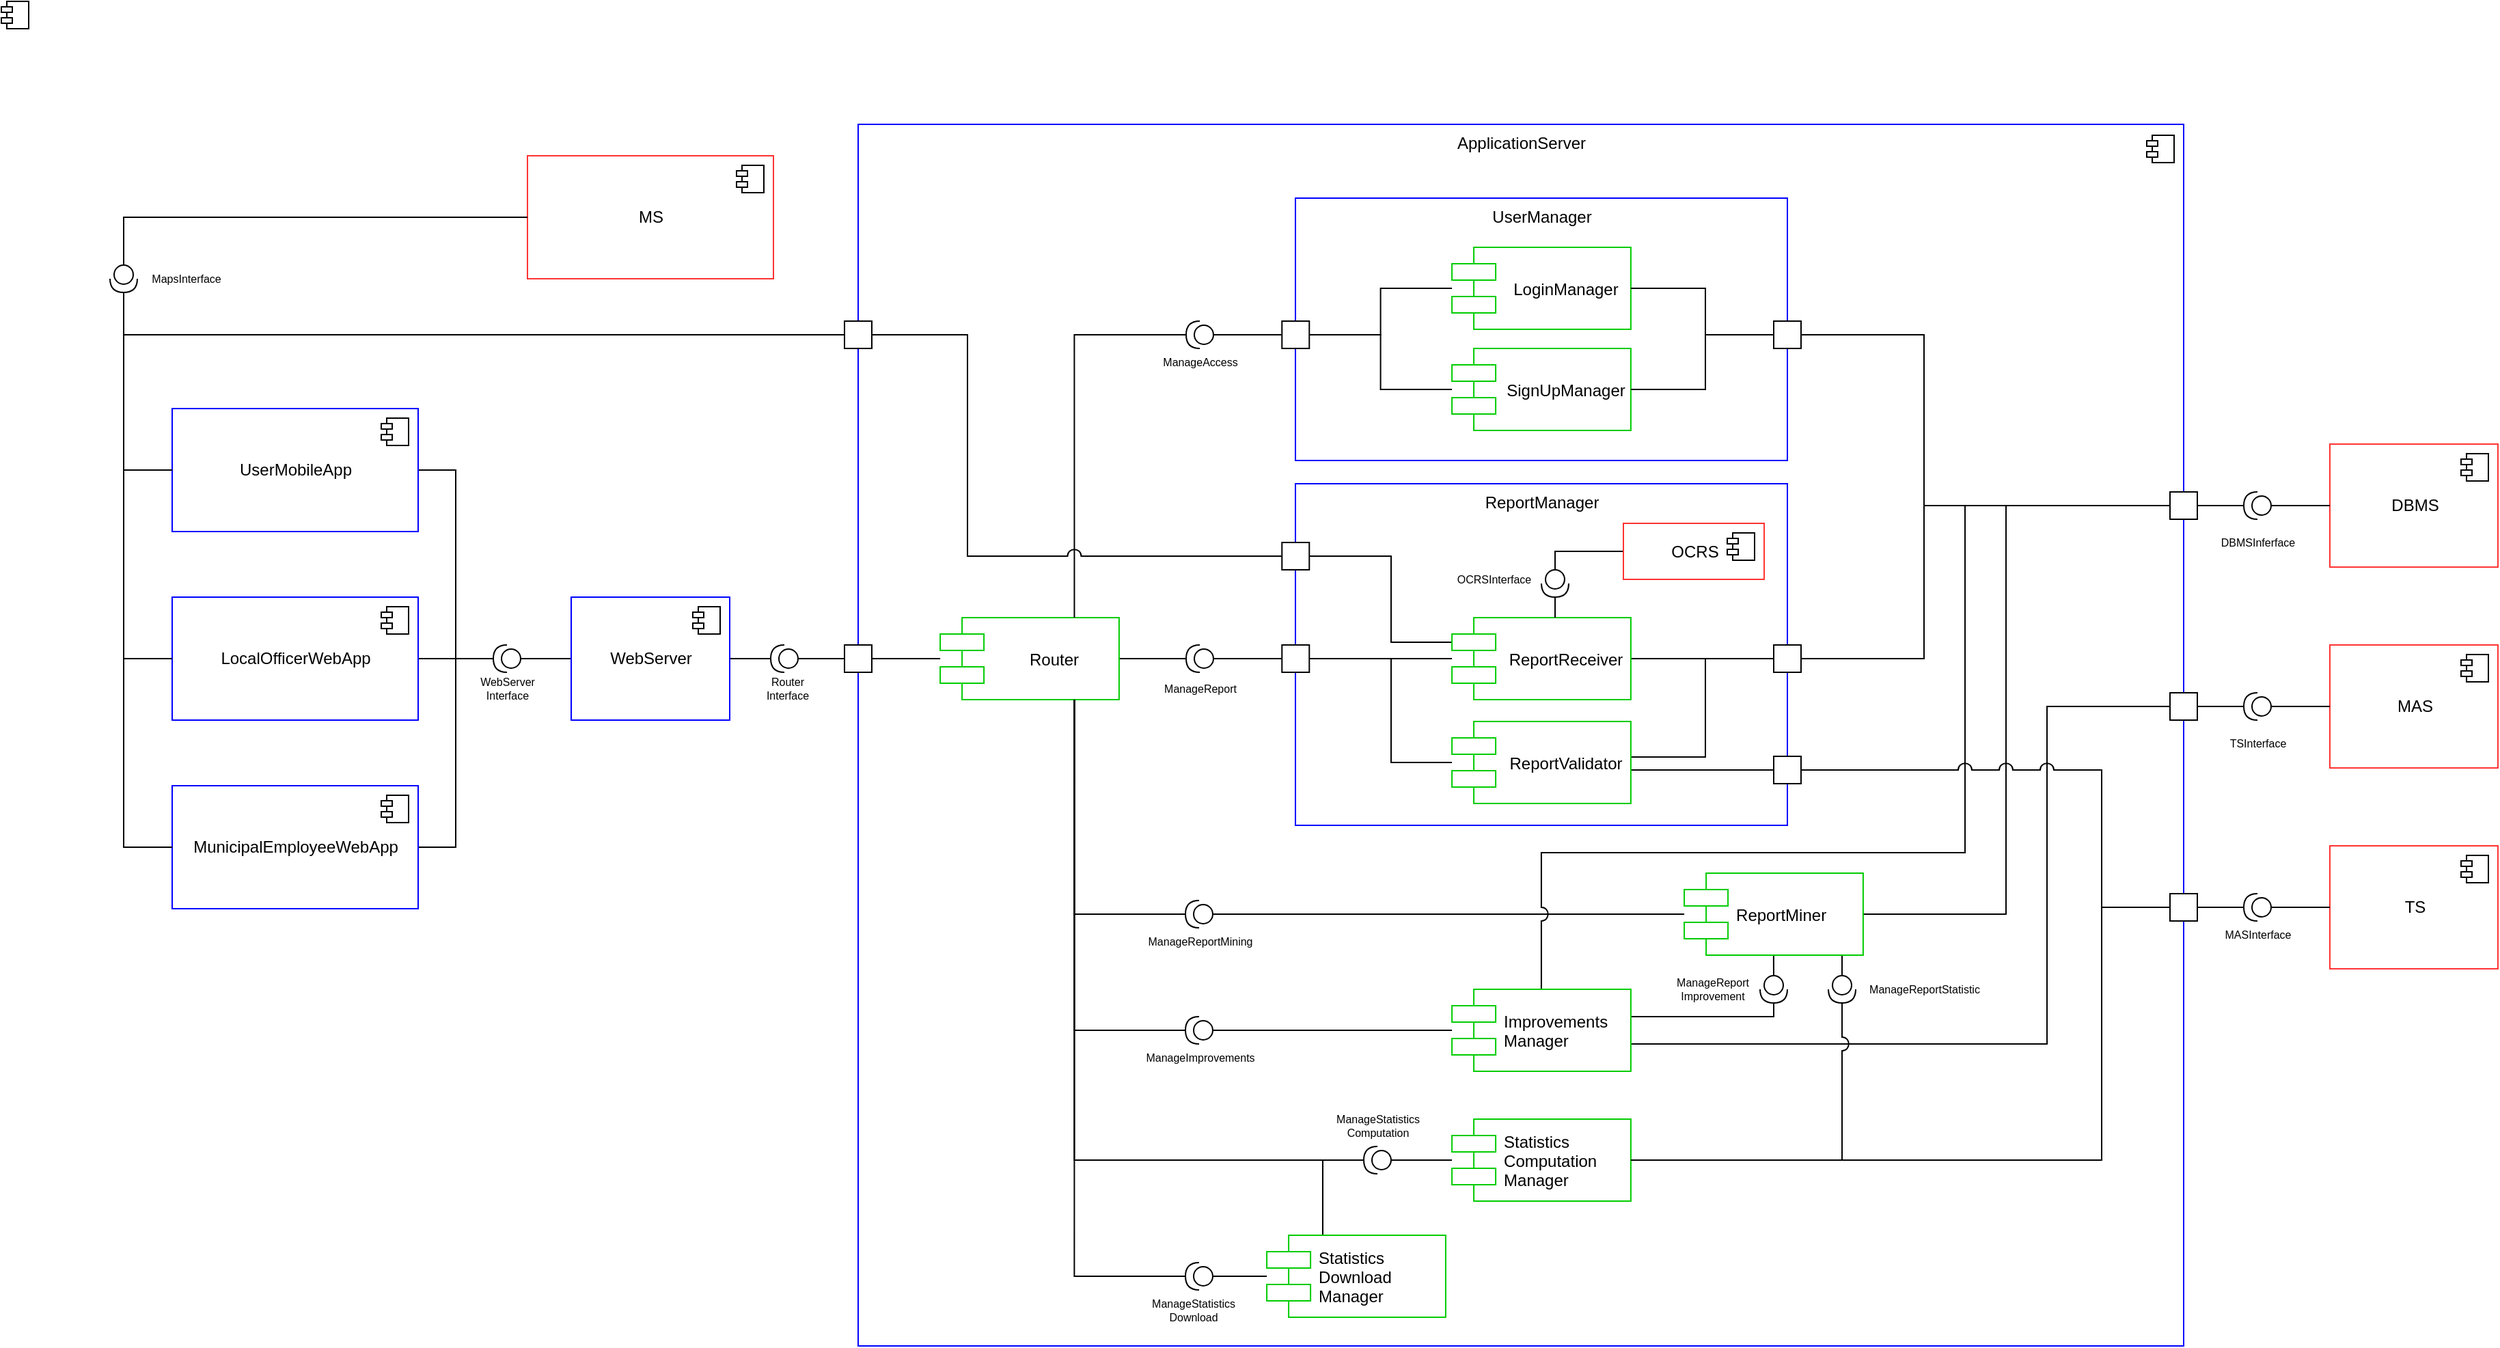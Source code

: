 <mxfile version="12.3.6" type="github" pages="1">
  <diagram id="ICdfpJFsuThwmuI50rdp" name="Page-1">
    <mxGraphModel dx="4987" dy="1877" grid="1" gridSize="10" guides="1" tooltips="1" connect="1" arrows="1" fold="1" page="1" pageScale="1" pageWidth="850" pageHeight="1100" math="0" shadow="0">
      <root>
        <mxCell id="0"/>
        <mxCell id="1" parent="0"/>
        <mxCell id="f9F8cFvLClXmry9gnk70-8" value="ApplicationServer" style="html=1;verticalAlign=top;strokeColor=#0000FF;" parent="1" vertex="1">
          <mxGeometry x="600" y="97" width="970" height="894" as="geometry"/>
        </mxCell>
        <mxCell id="bCqW9GsPhboXD0qG2JR0-5" style="edgeStyle=orthogonalEdgeStyle;rounded=0;orthogonalLoop=1;jettySize=auto;html=1;endArrow=none;endFill=0;" parent="1" source="t4dxVVUfDJno4B-P36dR-24" target="bCqW9GsPhboXD0qG2JR0-4" edge="1">
          <mxGeometry relative="1" as="geometry"/>
        </mxCell>
        <mxCell id="t4dxVVUfDJno4B-P36dR-24" value="" style="whiteSpace=wrap;html=1;aspect=fixed;" parent="1" vertex="1">
          <mxGeometry x="590" y="478" width="20" height="20" as="geometry"/>
        </mxCell>
        <mxCell id="t4dxVVUfDJno4B-P36dR-27" value="" style="shape=component;jettyWidth=8;jettyHeight=4;" parent="1" vertex="1">
          <mxGeometry x="1543" y="105" width="20" height="20" as="geometry">
            <mxPoint x="-27" y="7" as="offset"/>
          </mxGeometry>
        </mxCell>
        <mxCell id="t4dxVVUfDJno4B-P36dR-100" style="edgeStyle=orthogonalEdgeStyle;rounded=0;jumpStyle=none;orthogonalLoop=1;jettySize=auto;html=1;entryX=0;entryY=0.5;entryDx=0;entryDy=0;endArrow=none;endFill=0;" parent="1" source="t4dxVVUfDJno4B-P36dR-20" target="t4dxVVUfDJno4B-P36dR-28" edge="1">
          <mxGeometry relative="1" as="geometry">
            <Array as="points">
              <mxPoint x="1380" y="251"/>
              <mxPoint x="1380" y="376"/>
            </Array>
          </mxGeometry>
        </mxCell>
        <mxCell id="t4dxVVUfDJno4B-P36dR-93" style="edgeStyle=orthogonalEdgeStyle;rounded=0;orthogonalLoop=1;jettySize=auto;html=1;entryX=0;entryY=0.5;entryDx=0;entryDy=0;endArrow=none;endFill=0;" parent="1" source="t4dxVVUfDJno4B-P36dR-88" target="t4dxVVUfDJno4B-P36dR-92" edge="1">
          <mxGeometry relative="1" as="geometry"/>
        </mxCell>
        <mxCell id="t4dxVVUfDJno4B-P36dR-94" style="edgeStyle=orthogonalEdgeStyle;rounded=0;orthogonalLoop=1;jettySize=auto;html=1;entryX=0;entryY=0.5;entryDx=0;entryDy=0;endArrow=none;endFill=0;" parent="1" source="t4dxVVUfDJno4B-P36dR-90" target="t4dxVVUfDJno4B-P36dR-92" edge="1">
          <mxGeometry relative="1" as="geometry"/>
        </mxCell>
        <mxCell id="t4dxVVUfDJno4B-P36dR-120" style="edgeStyle=orthogonalEdgeStyle;rounded=0;jumpStyle=none;orthogonalLoop=1;jettySize=auto;html=1;entryX=1;entryY=0.5;entryDx=0;entryDy=0;endArrow=none;endFill=0;" parent="1" source="t4dxVVUfDJno4B-P36dR-83" target="t4dxVVUfDJno4B-P36dR-103" edge="1">
          <mxGeometry relative="1" as="geometry"/>
        </mxCell>
        <mxCell id="t4dxVVUfDJno4B-P36dR-83" value="" style="shape=providedRequiredInterface;html=1;verticalLabelPosition=bottom;rotation=180;" parent="1" vertex="1">
          <mxGeometry x="840" y="478" width="20" height="20" as="geometry"/>
        </mxCell>
        <mxCell id="t4dxVVUfDJno4B-P36dR-84" style="edgeStyle=orthogonalEdgeStyle;rounded=0;orthogonalLoop=1;jettySize=auto;html=1;entryX=0;entryY=0.5;entryDx=0;entryDy=0;entryPerimeter=0;endArrow=none;endFill=0;" parent="1" source="t4dxVVUfDJno4B-P36dR-91" target="t4dxVVUfDJno4B-P36dR-83" edge="1">
          <mxGeometry relative="1" as="geometry"/>
        </mxCell>
        <mxCell id="t4dxVVUfDJno4B-P36dR-85" value="ReportManager" style="html=1;verticalAlign=top;strokeColor=#0000FF;" parent="1" vertex="1">
          <mxGeometry x="920" y="360" width="360" height="250" as="geometry"/>
        </mxCell>
        <mxCell id="t4dxVVUfDJno4B-P36dR-101" style="edgeStyle=orthogonalEdgeStyle;rounded=0;jumpStyle=none;orthogonalLoop=1;jettySize=auto;html=1;entryX=0;entryY=0.5;entryDx=0;entryDy=0;endArrow=none;endFill=0;" parent="1" source="t4dxVVUfDJno4B-P36dR-92" target="t4dxVVUfDJno4B-P36dR-28" edge="1">
          <mxGeometry relative="1" as="geometry">
            <Array as="points">
              <mxPoint x="1380" y="488"/>
              <mxPoint x="1380" y="376"/>
            </Array>
          </mxGeometry>
        </mxCell>
        <mxCell id="WwFhheWRcDjslNeChKha-11" style="edgeStyle=orthogonalEdgeStyle;rounded=0;orthogonalLoop=1;jettySize=auto;html=1;startArrow=none;startFill=0;endArrow=none;endFill=0;" parent="1" source="t4dxVVUfDJno4B-P36dR-92" target="t4dxVVUfDJno4B-P36dR-90" edge="1">
          <mxGeometry relative="1" as="geometry">
            <Array as="points">
              <mxPoint x="1220" y="488"/>
              <mxPoint x="1220" y="560"/>
            </Array>
          </mxGeometry>
        </mxCell>
        <mxCell id="WwFhheWRcDjslNeChKha-12" style="edgeStyle=orthogonalEdgeStyle;rounded=0;orthogonalLoop=1;jettySize=auto;html=1;entryX=1;entryY=0.5;entryDx=0;entryDy=0;startArrow=none;startFill=0;endArrow=none;endFill=0;" parent="1" source="t4dxVVUfDJno4B-P36dR-92" target="t4dxVVUfDJno4B-P36dR-88" edge="1">
          <mxGeometry relative="1" as="geometry"/>
        </mxCell>
        <mxCell id="t4dxVVUfDJno4B-P36dR-92" value="" style="whiteSpace=wrap;html=1;aspect=fixed;" parent="1" vertex="1">
          <mxGeometry x="1270" y="478" width="20" height="20" as="geometry"/>
        </mxCell>
        <mxCell id="t4dxVVUfDJno4B-P36dR-111" style="edgeStyle=orthogonalEdgeStyle;rounded=0;jumpStyle=none;orthogonalLoop=1;jettySize=auto;html=1;entryX=0;entryY=0.5;entryDx=0;entryDy=0;entryPerimeter=0;endArrow=none;endFill=0;" parent="1" source="t4dxVVUfDJno4B-P36dR-102" target="t4dxVVUfDJno4B-P36dR-109" edge="1">
          <mxGeometry relative="1" as="geometry"/>
        </mxCell>
        <mxCell id="t4dxVVUfDJno4B-P36dR-144" style="edgeStyle=orthogonalEdgeStyle;rounded=0;jumpStyle=none;orthogonalLoop=1;jettySize=auto;html=1;entryX=0;entryY=0.5;entryDx=0;entryDy=0;entryPerimeter=0;endArrow=none;endFill=0;" parent="1" source="t4dxVVUfDJno4B-P36dR-102" target="t4dxVVUfDJno4B-P36dR-134" edge="1">
          <mxGeometry relative="1" as="geometry">
            <Array as="points">
              <mxPoint x="1270" y="710"/>
              <mxPoint x="1270" y="710"/>
            </Array>
          </mxGeometry>
        </mxCell>
        <mxCell id="vVOoSJQ18AsgOmNY7wzu-1" style="edgeStyle=orthogonalEdgeStyle;rounded=0;orthogonalLoop=1;jettySize=auto;html=1;entryX=0;entryY=0.5;entryDx=0;entryDy=0;endArrow=none;endFill=0;exitX=1;exitY=0.5;exitDx=0;exitDy=0;" parent="1" source="t4dxVVUfDJno4B-P36dR-102" target="t4dxVVUfDJno4B-P36dR-28" edge="1">
          <mxGeometry relative="1" as="geometry">
            <Array as="points">
              <mxPoint x="1440" y="675"/>
              <mxPoint x="1440" y="376"/>
            </Array>
          </mxGeometry>
        </mxCell>
        <mxCell id="D_oB3atG6wPr-UcdfOcj-33" style="edgeStyle=orthogonalEdgeStyle;rounded=0;orthogonalLoop=1;jettySize=auto;html=1;startArrow=none;startFill=0;endArrow=none;endFill=0;endSize=14;fontSize=8;entryX=0;entryY=0.5;entryDx=0;entryDy=0;entryPerimeter=0;" parent="1" source="t4dxVVUfDJno4B-P36dR-102" target="D_oB3atG6wPr-UcdfOcj-31" edge="1">
          <mxGeometry relative="1" as="geometry">
            <Array as="points">
              <mxPoint x="1320" y="705"/>
              <mxPoint x="1320" y="705"/>
            </Array>
          </mxGeometry>
        </mxCell>
        <mxCell id="t4dxVVUfDJno4B-P36dR-102" value="ReportMiner" style="shape=component;align=left;spacingLeft=36;strokeColor=#00CC00;" parent="1" vertex="1">
          <mxGeometry x="1204.545" y="645" width="130.909" height="60" as="geometry"/>
        </mxCell>
        <mxCell id="t4dxVVUfDJno4B-P36dR-105" style="edgeStyle=orthogonalEdgeStyle;rounded=0;jumpStyle=none;orthogonalLoop=1;jettySize=auto;html=1;entryX=1;entryY=0.5;entryDx=0;entryDy=0;endArrow=none;endFill=0;" parent="1" source="t4dxVVUfDJno4B-P36dR-103" target="t4dxVVUfDJno4B-P36dR-24" edge="1">
          <mxGeometry relative="1" as="geometry"/>
        </mxCell>
        <mxCell id="t4dxVVUfDJno4B-P36dR-103" value="Router" style="shape=component;align=center;spacingLeft=36;strokeColor=#00CC00;" parent="1" vertex="1">
          <mxGeometry x="660.045" y="458" width="130.909" height="60" as="geometry"/>
        </mxCell>
        <mxCell id="t4dxVVUfDJno4B-P36dR-112" style="edgeStyle=orthogonalEdgeStyle;rounded=0;jumpStyle=none;orthogonalLoop=1;jettySize=auto;html=1;entryX=0;entryY=0.5;entryDx=0;entryDy=0;entryPerimeter=0;endArrow=none;endFill=0;" parent="1" source="t4dxVVUfDJno4B-P36dR-104" target="t4dxVVUfDJno4B-P36dR-110" edge="1">
          <mxGeometry relative="1" as="geometry"/>
        </mxCell>
        <mxCell id="t4dxVVUfDJno4B-P36dR-150" style="edgeStyle=orthogonalEdgeStyle;rounded=0;jumpStyle=arc;jumpSize=10;orthogonalLoop=1;jettySize=auto;html=1;entryX=0;entryY=0.5;entryDx=0;entryDy=0;endArrow=none;endFill=0;" parent="1" source="t4dxVVUfDJno4B-P36dR-104" target="t4dxVVUfDJno4B-P36dR-53" edge="1">
          <mxGeometry relative="1" as="geometry">
            <Array as="points">
              <mxPoint x="1470" y="770"/>
              <mxPoint x="1470" y="523"/>
            </Array>
          </mxGeometry>
        </mxCell>
        <mxCell id="D_oB3atG6wPr-UcdfOcj-35" style="edgeStyle=orthogonalEdgeStyle;rounded=0;orthogonalLoop=1;jettySize=auto;html=1;entryX=1;entryY=0.5;entryDx=0;entryDy=0;entryPerimeter=0;startArrow=none;startFill=0;endArrow=none;endFill=0;endSize=14;fontSize=8;" parent="1" source="t4dxVVUfDJno4B-P36dR-104" target="t4dxVVUfDJno4B-P36dR-134" edge="1">
          <mxGeometry relative="1" as="geometry">
            <Array as="points">
              <mxPoint x="1270" y="750"/>
            </Array>
          </mxGeometry>
        </mxCell>
        <mxCell id="tn_tLKMO0japCHBZOtBH-1" style="edgeStyle=orthogonalEdgeStyle;rounded=0;orthogonalLoop=1;jettySize=auto;html=1;entryX=0;entryY=0.5;entryDx=0;entryDy=0;endArrow=none;endFill=0;jumpStyle=arc;jumpSize=10;" parent="1" source="t4dxVVUfDJno4B-P36dR-104" target="t4dxVVUfDJno4B-P36dR-28" edge="1">
          <mxGeometry relative="1" as="geometry">
            <Array as="points">
              <mxPoint x="1100" y="630"/>
              <mxPoint x="1410" y="630"/>
              <mxPoint x="1410" y="376"/>
            </Array>
          </mxGeometry>
        </mxCell>
        <mxCell id="t4dxVVUfDJno4B-P36dR-104" value="Improvements&#xa;Manager" style="shape=component;align=left;spacingLeft=36;strokeColor=#00CC00;" parent="1" vertex="1">
          <mxGeometry x="1034.545" y="730" width="130.909" height="60" as="geometry"/>
        </mxCell>
        <mxCell id="t4dxVVUfDJno4B-P36dR-127" style="edgeStyle=orthogonalEdgeStyle;rounded=0;jumpStyle=none;orthogonalLoop=1;jettySize=auto;html=1;entryX=0.75;entryY=1;entryDx=0;entryDy=0;endArrow=none;endFill=0;" parent="1" source="t4dxVVUfDJno4B-P36dR-109" target="t4dxVVUfDJno4B-P36dR-103" edge="1">
          <mxGeometry relative="1" as="geometry"/>
        </mxCell>
        <mxCell id="t4dxVVUfDJno4B-P36dR-109" value="" style="shape=providedRequiredInterface;html=1;verticalLabelPosition=bottom;rotation=180;" parent="1" vertex="1">
          <mxGeometry x="839.5" y="665" width="20" height="20" as="geometry"/>
        </mxCell>
        <mxCell id="t4dxVVUfDJno4B-P36dR-122" style="edgeStyle=orthogonalEdgeStyle;rounded=0;jumpStyle=none;orthogonalLoop=1;jettySize=auto;html=1;endArrow=none;endFill=0;entryX=0.75;entryY=1;entryDx=0;entryDy=0;" parent="1" source="t4dxVVUfDJno4B-P36dR-110" target="t4dxVVUfDJno4B-P36dR-103" edge="1">
          <mxGeometry relative="1" as="geometry"/>
        </mxCell>
        <mxCell id="t4dxVVUfDJno4B-P36dR-110" value="" style="shape=providedRequiredInterface;html=1;verticalLabelPosition=bottom;rotation=180;" parent="1" vertex="1">
          <mxGeometry x="839.5" y="750" width="20" height="20" as="geometry"/>
        </mxCell>
        <mxCell id="t4dxVVUfDJno4B-P36dR-119" style="edgeStyle=orthogonalEdgeStyle;rounded=0;jumpStyle=none;orthogonalLoop=1;jettySize=auto;html=1;entryX=0.75;entryY=0;entryDx=0;entryDy=0;endArrow=none;endFill=0;" parent="1" source="t4dxVVUfDJno4B-P36dR-6" target="t4dxVVUfDJno4B-P36dR-103" edge="1">
          <mxGeometry relative="1" as="geometry"/>
        </mxCell>
        <mxCell id="_s4ivpgZW7JqygiYT5gf-30" style="edgeStyle=orthogonalEdgeStyle;rounded=0;jumpStyle=arc;jumpSize=10;orthogonalLoop=1;jettySize=auto;html=1;endArrow=none;endFill=0;" parent="1" source="t4dxVVUfDJno4B-P36dR-124" target="t4dxVVUfDJno4B-P36dR-123" edge="1">
          <mxGeometry relative="1" as="geometry"/>
        </mxCell>
        <mxCell id="_s4ivpgZW7JqygiYT5gf-31" style="edgeStyle=orthogonalEdgeStyle;rounded=0;jumpStyle=arc;jumpSize=10;orthogonalLoop=1;jettySize=auto;html=1;entryX=0.75;entryY=1;entryDx=0;entryDy=0;endArrow=none;endFill=0;" parent="1" source="t4dxVVUfDJno4B-P36dR-124" target="t4dxVVUfDJno4B-P36dR-103" edge="1">
          <mxGeometry relative="1" as="geometry"/>
        </mxCell>
        <mxCell id="t4dxVVUfDJno4B-P36dR-124" value="" style="shape=providedRequiredInterface;html=1;verticalLabelPosition=bottom;rotation=180;" parent="1" vertex="1">
          <mxGeometry x="970" y="845" width="20" height="20" as="geometry"/>
        </mxCell>
        <mxCell id="t4dxVVUfDJno4B-P36dR-134" value="" style="shape=providedRequiredInterface;html=1;verticalLabelPosition=bottom;rotation=90;" parent="1" vertex="1">
          <mxGeometry x="1260" y="720" width="20" height="20" as="geometry"/>
        </mxCell>
        <mxCell id="f9F8cFvLClXmry9gnk70-32" value="DBMS" style="html=1;align=center;strokeColor=#FF3333;" parent="1" vertex="1">
          <mxGeometry x="1677" y="331" width="123" height="90" as="geometry"/>
        </mxCell>
        <mxCell id="f9F8cFvLClXmry9gnk70-33" value="" style="shape=component;jettyWidth=8;jettyHeight=4;" parent="f9F8cFvLClXmry9gnk70-32" vertex="1">
          <mxGeometry x="1" width="20" height="20" relative="1" as="geometry">
            <mxPoint x="-27" y="7" as="offset"/>
          </mxGeometry>
        </mxCell>
        <mxCell id="Rg6xezFzuOhrAB8FiAtQ-212" value="" style="shape=providedRequiredInterface;html=1;verticalLabelPosition=bottom;fontSize=8;align=center;rotation=180;" parent="1" vertex="1">
          <mxGeometry x="1614" y="366" width="20" height="20" as="geometry"/>
        </mxCell>
        <mxCell id="Rg6xezFzuOhrAB8FiAtQ-210" style="edgeStyle=orthogonalEdgeStyle;rounded=0;orthogonalLoop=1;jettySize=auto;html=1;entryX=0;entryY=0.5;entryDx=0;entryDy=0;entryPerimeter=0;startArrow=none;startFill=0;endArrow=none;endFill=0;fontSize=8;exitX=0;exitY=0.5;exitDx=0;exitDy=0;" parent="1" source="f9F8cFvLClXmry9gnk70-32" target="Rg6xezFzuOhrAB8FiAtQ-212" edge="1">
          <mxGeometry relative="1" as="geometry">
            <mxPoint x="2085" y="376.667" as="sourcePoint"/>
          </mxGeometry>
        </mxCell>
        <mxCell id="t4dxVVUfDJno4B-P36dR-28" value="" style="whiteSpace=wrap;html=1;aspect=fixed;" parent="1" vertex="1">
          <mxGeometry x="1560" y="366" width="20" height="20" as="geometry"/>
        </mxCell>
        <mxCell id="t4dxVVUfDJno4B-P36dR-34" style="edgeStyle=orthogonalEdgeStyle;rounded=0;orthogonalLoop=1;jettySize=auto;html=1;entryX=1;entryY=0.5;entryDx=0;entryDy=0;endArrow=none;endFill=0;" parent="1" source="Rg6xezFzuOhrAB8FiAtQ-212" target="t4dxVVUfDJno4B-P36dR-28" edge="1">
          <mxGeometry relative="1" as="geometry"/>
        </mxCell>
        <mxCell id="t4dxVVUfDJno4B-P36dR-49" value="MAS" style="html=1;align=center;strokeColor=#FF3333;" parent="1" vertex="1">
          <mxGeometry x="1677" y="478" width="123" height="90" as="geometry"/>
        </mxCell>
        <mxCell id="t4dxVVUfDJno4B-P36dR-50" value="" style="shape=component;jettyWidth=8;jettyHeight=4;" parent="t4dxVVUfDJno4B-P36dR-49" vertex="1">
          <mxGeometry x="1" width="20" height="20" relative="1" as="geometry">
            <mxPoint x="-27" y="7" as="offset"/>
          </mxGeometry>
        </mxCell>
        <mxCell id="t4dxVVUfDJno4B-P36dR-52" value="" style="shape=providedRequiredInterface;html=1;verticalLabelPosition=bottom;fontSize=8;align=center;rotation=180;" parent="1" vertex="1">
          <mxGeometry x="1614" y="513" width="20" height="20" as="geometry"/>
        </mxCell>
        <mxCell id="t4dxVVUfDJno4B-P36dR-48" style="edgeStyle=orthogonalEdgeStyle;rounded=0;orthogonalLoop=1;jettySize=auto;html=1;entryX=0;entryY=0.5;entryDx=0;entryDy=0;entryPerimeter=0;startArrow=none;startFill=0;endArrow=none;endFill=0;fontSize=8;exitX=0;exitY=0.5;exitDx=0;exitDy=0;" parent="1" source="t4dxVVUfDJno4B-P36dR-49" target="t4dxVVUfDJno4B-P36dR-52" edge="1">
          <mxGeometry relative="1" as="geometry">
            <mxPoint x="2135" y="663.667" as="sourcePoint"/>
          </mxGeometry>
        </mxCell>
        <mxCell id="t4dxVVUfDJno4B-P36dR-53" value="" style="whiteSpace=wrap;html=1;aspect=fixed;" parent="1" vertex="1">
          <mxGeometry x="1560" y="513" width="20" height="20" as="geometry"/>
        </mxCell>
        <mxCell id="t4dxVVUfDJno4B-P36dR-51" style="edgeStyle=orthogonalEdgeStyle;rounded=0;orthogonalLoop=1;jettySize=auto;html=1;entryX=1;entryY=0.5;entryDx=0;entryDy=0;endArrow=none;endFill=0;" parent="1" source="t4dxVVUfDJno4B-P36dR-52" target="t4dxVVUfDJno4B-P36dR-53" edge="1">
          <mxGeometry relative="1" as="geometry"/>
        </mxCell>
        <mxCell id="Rg6xezFzuOhrAB8FiAtQ-204" value="" style="shape=providedRequiredInterface;html=1;verticalLabelPosition=bottom;fontSize=8;align=center;rotation=90;" parent="1" vertex="1">
          <mxGeometry x="52.5" y="200" width="20" height="20" as="geometry"/>
        </mxCell>
        <mxCell id="bCqW9GsPhboXD0qG2JR0-11" style="edgeStyle=orthogonalEdgeStyle;rounded=0;orthogonalLoop=1;jettySize=auto;html=1;entryX=1;entryY=0.5;entryDx=0;entryDy=0;entryPerimeter=0;endArrow=none;endFill=0;" parent="1" source="f9F8cFvLClXmry9gnk70-10" target="bCqW9GsPhboXD0qG2JR0-7" edge="1">
          <mxGeometry relative="1" as="geometry"/>
        </mxCell>
        <mxCell id="f9F8cFvLClXmry9gnk70-10" value="UserMobileApp" style="html=1;align=center;strokeColor=#0000FF;" parent="1" vertex="1">
          <mxGeometry x="98" y="305" width="180" height="90" as="geometry"/>
        </mxCell>
        <mxCell id="f9F8cFvLClXmry9gnk70-11" value="" style="shape=component;jettyWidth=8;jettyHeight=4;align=center;" parent="f9F8cFvLClXmry9gnk70-10" vertex="1">
          <mxGeometry x="1" width="20" height="20" relative="1" as="geometry">
            <mxPoint x="-27" y="7" as="offset"/>
          </mxGeometry>
        </mxCell>
        <mxCell id="Rg6xezFzuOhrAB8FiAtQ-207" style="edgeStyle=orthogonalEdgeStyle;rounded=0;orthogonalLoop=1;jettySize=auto;html=1;entryX=1;entryY=0.5;entryDx=0;entryDy=0;entryPerimeter=0;startArrow=none;startFill=0;endArrow=none;endFill=0;fontSize=8;exitX=0;exitY=0.5;exitDx=0;exitDy=0;" parent="1" source="f9F8cFvLClXmry9gnk70-10" target="Rg6xezFzuOhrAB8FiAtQ-204" edge="1">
          <mxGeometry relative="1" as="geometry">
            <mxPoint x="113" y="363" as="sourcePoint"/>
          </mxGeometry>
        </mxCell>
        <mxCell id="f9F8cFvLClXmry9gnk70-12" value="&lt;span style=&quot;color: rgba(0 , 0 , 0 , 0) ; font-family: monospace ; font-size: 0px&quot;&gt;%3CmxGraphModel%3E%3Croot%3E%3CmxCell%20id%3D%220%22%2F%3E%3CmxCell%20id%3D%221%22%20parent%3D%220%22%2F%3E%3CmxCell%20id%3D%222%22%20value%3D%22%26amp%3Blaquo%3BAnnotation%26amp%3Braquo%3B%26lt%3Bbr%2F%26gt%3B%26lt%3Bb%26gt%3BComponent%26lt%3B%2Fb%26gt%3B%22%20style%3D%22html%3D1%3B%22%20vertex%3D%221%22%20parent%3D%221%22%3E%3CmxGeometry%20x%3D%22155%22%20y%3D%22270%22%20width%3D%22180%22%20height%3D%2290%22%20as%3D%22geometry%22%2F%3E%3C%2FmxCell%3E%3CmxCell%20id%3D%223%22%20value%3D%22%22%20style%3D%22shape%3Dcomponent%3BjettyWidth%3D8%3BjettyHeight%3D4%3B%22%20vertex%3D%221%22%20parent%3D%222%22%3E%3CmxGeometry%20x%3D%221%22%20width%3D%2220%22%20height%3D%2220%22%20relative%3D%221%22%20as%3D%22geometry%22%3E%3CmxPoint%20x%3D%22-27%22%20y%3D%227%22%20as%3D%22offset%22%2F%3E%3C%2FmxGeometry%3E%3C%2FmxCell%3E%3C%2Froot%3E%3C%2FmxGraphModel%3E&lt;/span&gt;" style="text;html=1;resizable=0;points=[];autosize=1;align=center;verticalAlign=top;spacingTop=-4;" parent="1" vertex="1">
          <mxGeometry x="112" y="588" width="20" height="20" as="geometry"/>
        </mxCell>
        <mxCell id="bCqW9GsPhboXD0qG2JR0-10" style="edgeStyle=orthogonalEdgeStyle;rounded=0;orthogonalLoop=1;jettySize=auto;html=1;entryX=1;entryY=0.5;entryDx=0;entryDy=0;entryPerimeter=0;endArrow=none;endFill=0;" parent="1" source="f9F8cFvLClXmry9gnk70-13" target="bCqW9GsPhboXD0qG2JR0-7" edge="1">
          <mxGeometry relative="1" as="geometry"/>
        </mxCell>
        <mxCell id="f9F8cFvLClXmry9gnk70-13" value="LocalOfficerWebApp" style="html=1;align=center;strokeColor=#0000FF;" parent="1" vertex="1">
          <mxGeometry x="98" y="443" width="180" height="90" as="geometry"/>
        </mxCell>
        <mxCell id="f9F8cFvLClXmry9gnk70-14" value="" style="shape=component;jettyWidth=8;jettyHeight=4;align=center;" parent="f9F8cFvLClXmry9gnk70-13" vertex="1">
          <mxGeometry x="1" width="20" height="20" relative="1" as="geometry">
            <mxPoint x="-27" y="7" as="offset"/>
          </mxGeometry>
        </mxCell>
        <mxCell id="Rg6xezFzuOhrAB8FiAtQ-208" style="edgeStyle=orthogonalEdgeStyle;rounded=0;orthogonalLoop=1;jettySize=auto;html=1;entryX=1;entryY=0.5;entryDx=0;entryDy=0;entryPerimeter=0;startArrow=none;startFill=0;endArrow=none;endFill=0;fontSize=8;exitX=0;exitY=0.5;exitDx=0;exitDy=0;" parent="1" source="f9F8cFvLClXmry9gnk70-13" target="Rg6xezFzuOhrAB8FiAtQ-204" edge="1">
          <mxGeometry relative="1" as="geometry">
            <mxPoint x="113" y="478" as="sourcePoint"/>
          </mxGeometry>
        </mxCell>
        <mxCell id="bCqW9GsPhboXD0qG2JR0-9" style="edgeStyle=orthogonalEdgeStyle;rounded=0;orthogonalLoop=1;jettySize=auto;html=1;entryX=1;entryY=0.5;entryDx=0;entryDy=0;entryPerimeter=0;endArrow=none;endFill=0;" parent="1" source="f9F8cFvLClXmry9gnk70-15" target="bCqW9GsPhboXD0qG2JR0-7" edge="1">
          <mxGeometry relative="1" as="geometry"/>
        </mxCell>
        <mxCell id="f9F8cFvLClXmry9gnk70-15" value="MunicipalEmployeeWebApp" style="html=1;align=center;strokeColor=#0000FF;" parent="1" vertex="1">
          <mxGeometry x="98" y="581" width="180" height="90" as="geometry"/>
        </mxCell>
        <mxCell id="f9F8cFvLClXmry9gnk70-16" value="" style="shape=component;jettyWidth=8;jettyHeight=4;align=center;" parent="f9F8cFvLClXmry9gnk70-15" vertex="1">
          <mxGeometry x="1" width="20" height="20" relative="1" as="geometry">
            <mxPoint x="-27" y="7" as="offset"/>
          </mxGeometry>
        </mxCell>
        <mxCell id="Rg6xezFzuOhrAB8FiAtQ-209" style="edgeStyle=orthogonalEdgeStyle;rounded=0;orthogonalLoop=1;jettySize=auto;html=1;entryX=1;entryY=0.5;entryDx=0;entryDy=0;entryPerimeter=0;startArrow=none;startFill=0;endArrow=none;endFill=0;fontSize=8;exitX=0;exitY=0.5;exitDx=0;exitDy=0;" parent="1" source="f9F8cFvLClXmry9gnk70-15" target="Rg6xezFzuOhrAB8FiAtQ-204" edge="1">
          <mxGeometry relative="1" as="geometry">
            <mxPoint x="113" y="594" as="sourcePoint"/>
          </mxGeometry>
        </mxCell>
        <mxCell id="f9F8cFvLClXmry9gnk70-25" value="MS" style="html=1;strokeColor=#FF3333;" parent="1" vertex="1">
          <mxGeometry x="358" y="120" width="180" height="90" as="geometry"/>
        </mxCell>
        <mxCell id="f9F8cFvLClXmry9gnk70-26" value="" style="shape=component;jettyWidth=8;jettyHeight=4;" parent="f9F8cFvLClXmry9gnk70-25" vertex="1">
          <mxGeometry x="1" width="20" height="20" relative="1" as="geometry">
            <mxPoint x="-27" y="7" as="offset"/>
          </mxGeometry>
        </mxCell>
        <mxCell id="Rg6xezFzuOhrAB8FiAtQ-206" style="edgeStyle=orthogonalEdgeStyle;rounded=0;orthogonalLoop=1;jettySize=auto;html=1;entryX=0;entryY=0.5;entryDx=0;entryDy=0;entryPerimeter=0;startArrow=none;startFill=0;endArrow=none;endFill=0;fontSize=8;exitX=0;exitY=0.5;exitDx=0;exitDy=0;" parent="1" source="f9F8cFvLClXmry9gnk70-25" target="Rg6xezFzuOhrAB8FiAtQ-204" edge="1">
          <mxGeometry relative="1" as="geometry">
            <mxPoint x="128" y="825" as="sourcePoint"/>
          </mxGeometry>
        </mxCell>
        <mxCell id="D_oB3atG6wPr-UcdfOcj-25" value="MapsInterface" style="text;html=1;align=center;verticalAlign=middle;resizable=0;points=[];;autosize=1;fontSize=8;" parent="1" vertex="1">
          <mxGeometry x="72.5" y="200" width="70" height="20" as="geometry"/>
        </mxCell>
        <mxCell id="D_oB3atG6wPr-UcdfOcj-26" value="ManageAccess" style="text;html=1;align=center;verticalAlign=middle;resizable=0;points=[];;autosize=1;fontSize=8;" parent="1" vertex="1">
          <mxGeometry x="814.5" y="261" width="70" height="20" as="geometry"/>
        </mxCell>
        <mxCell id="D_oB3atG6wPr-UcdfOcj-27" value="ManageReport" style="text;html=1;align=center;verticalAlign=middle;resizable=0;points=[];;autosize=1;fontSize=8;" parent="1" vertex="1">
          <mxGeometry x="815" y="500" width="70" height="20" as="geometry"/>
        </mxCell>
        <mxCell id="D_oB3atG6wPr-UcdfOcj-28" value="ManageReportMining" style="text;html=1;align=center;verticalAlign=middle;resizable=0;points=[];;autosize=1;fontSize=8;" parent="1" vertex="1">
          <mxGeometry x="805" y="685" width="90" height="20" as="geometry"/>
        </mxCell>
        <mxCell id="D_oB3atG6wPr-UcdfOcj-29" value="ManageImprovements" style="text;html=1;align=center;verticalAlign=middle;resizable=0;points=[];;autosize=1;fontSize=8;" parent="1" vertex="1">
          <mxGeometry x="799.5" y="770" width="100" height="20" as="geometry"/>
        </mxCell>
        <mxCell id="D_oB3atG6wPr-UcdfOcj-30" value="ManageStatistics&lt;br&gt;Computation" style="text;html=1;align=center;verticalAlign=middle;resizable=0;points=[];;autosize=1;fontSize=8;direction=west;rotation=0;" parent="1" vertex="1">
          <mxGeometry x="940" y="815" width="80" height="30" as="geometry"/>
        </mxCell>
        <mxCell id="D_oB3atG6wPr-UcdfOcj-31" value="" style="shape=providedRequiredInterface;html=1;verticalLabelPosition=bottom;rotation=90;" parent="1" vertex="1">
          <mxGeometry x="1310" y="720" width="20" height="20" as="geometry"/>
        </mxCell>
        <mxCell id="D_oB3atG6wPr-UcdfOcj-36" value="ManageReportStatistic" style="text;html=1;align=center;verticalAlign=middle;resizable=0;points=[];;autosize=1;fontSize=8;" parent="1" vertex="1">
          <mxGeometry x="1330" y="720" width="100" height="20" as="geometry"/>
        </mxCell>
        <mxCell id="D_oB3atG6wPr-UcdfOcj-37" value="ManageReport&lt;br&gt;Improvement" style="text;html=1;align=center;verticalAlign=middle;resizable=0;points=[];;autosize=1;fontSize=8;direction=south;" parent="1" vertex="1">
          <mxGeometry x="1190" y="715" width="70" height="30" as="geometry"/>
        </mxCell>
        <mxCell id="D_oB3atG6wPr-UcdfOcj-38" value="DBMSInferface" style="text;html=1;align=center;verticalAlign=middle;resizable=0;points=[];;autosize=1;fontSize=8;" parent="1" vertex="1">
          <mxGeometry x="1589" y="393" width="70" height="20" as="geometry"/>
        </mxCell>
        <mxCell id="D_oB3atG6wPr-UcdfOcj-40" value="TSInterface" style="text;html=1;align=center;verticalAlign=middle;resizable=0;points=[];;autosize=1;fontSize=8;" parent="1" vertex="1">
          <mxGeometry x="1594" y="539.5" width="60" height="20" as="geometry"/>
        </mxCell>
        <mxCell id="bCqW9GsPhboXD0qG2JR0-6" style="edgeStyle=orthogonalEdgeStyle;rounded=0;orthogonalLoop=1;jettySize=auto;html=1;entryX=1;entryY=0.5;entryDx=0;entryDy=0;entryPerimeter=0;endArrow=none;endFill=0;" parent="1" source="bCqW9GsPhboXD0qG2JR0-1" target="bCqW9GsPhboXD0qG2JR0-4" edge="1">
          <mxGeometry relative="1" as="geometry"/>
        </mxCell>
        <mxCell id="bCqW9GsPhboXD0qG2JR0-8" style="edgeStyle=orthogonalEdgeStyle;rounded=0;orthogonalLoop=1;jettySize=auto;html=1;entryX=0;entryY=0.5;entryDx=0;entryDy=0;entryPerimeter=0;endArrow=none;endFill=0;exitX=0;exitY=0.5;exitDx=0;exitDy=0;" parent="1" source="bCqW9GsPhboXD0qG2JR0-1" target="bCqW9GsPhboXD0qG2JR0-7" edge="1">
          <mxGeometry relative="1" as="geometry">
            <mxPoint x="346" y="487.529" as="sourcePoint"/>
          </mxGeometry>
        </mxCell>
        <mxCell id="bCqW9GsPhboXD0qG2JR0-1" value="WebServer" style="html=1;strokeColor=#0000FF;" parent="1" vertex="1">
          <mxGeometry x="390" y="443" width="116" height="90" as="geometry"/>
        </mxCell>
        <mxCell id="bCqW9GsPhboXD0qG2JR0-2" value="" style="shape=component;jettyWidth=8;jettyHeight=4;" parent="bCqW9GsPhboXD0qG2JR0-1" vertex="1">
          <mxGeometry x="1" width="20" height="20" relative="1" as="geometry">
            <mxPoint x="-27" y="7" as="offset"/>
          </mxGeometry>
        </mxCell>
        <mxCell id="bCqW9GsPhboXD0qG2JR0-4" value="" style="shape=providedRequiredInterface;html=1;verticalLabelPosition=bottom;rotation=-180;" parent="1" vertex="1">
          <mxGeometry x="536" y="478" width="20" height="20" as="geometry"/>
        </mxCell>
        <mxCell id="bCqW9GsPhboXD0qG2JR0-7" value="" style="shape=providedRequiredInterface;html=1;verticalLabelPosition=bottom;rotation=-180;" parent="1" vertex="1">
          <mxGeometry x="333" y="478" width="20" height="20" as="geometry"/>
        </mxCell>
        <mxCell id="bCqW9GsPhboXD0qG2JR0-12" value="WebServer&lt;br&gt;Interface" style="text;html=1;align=center;verticalAlign=middle;resizable=0;points=[];;autosize=1;fontSize=8;" parent="1" vertex="1">
          <mxGeometry x="313" y="495" width="60" height="30" as="geometry"/>
        </mxCell>
        <mxCell id="bCqW9GsPhboXD0qG2JR0-13" value="Router&lt;br&gt;Interface" style="text;html=1;align=center;verticalAlign=middle;resizable=0;points=[];;autosize=1;fontSize=8;" parent="1" vertex="1">
          <mxGeometry x="523" y="495" width="50" height="30" as="geometry"/>
        </mxCell>
        <mxCell id="X8HoQQwuTY1pwaJ79AtR-4" style="edgeStyle=orthogonalEdgeStyle;rounded=0;orthogonalLoop=1;jettySize=auto;html=1;entryX=1;entryY=0.5;entryDx=0;entryDy=0;jumpStyle=arc;jumpSize=10;endArrow=none;endFill=0;exitX=0;exitY=0.5;exitDx=0;exitDy=0;" parent="1" source="X8HoQQwuTY1pwaJ79AtR-1" target="X8HoQQwuTY1pwaJ79AtR-3" edge="1">
          <mxGeometry relative="1" as="geometry">
            <Array as="points">
              <mxPoint x="680" y="413"/>
              <mxPoint x="680" y="251"/>
            </Array>
          </mxGeometry>
        </mxCell>
        <mxCell id="X8HoQQwuTY1pwaJ79AtR-1" value="" style="whiteSpace=wrap;html=1;aspect=fixed;" parent="1" vertex="1">
          <mxGeometry x="910.143" y="403" width="20" height="20" as="geometry"/>
        </mxCell>
        <mxCell id="X8HoQQwuTY1pwaJ79AtR-2" style="edgeStyle=orthogonalEdgeStyle;rounded=0;orthogonalLoop=1;jettySize=auto;html=1;entryX=1;entryY=0.5;entryDx=0;entryDy=0;endArrow=none;endFill=0;exitX=0;exitY=0.3;exitDx=0;exitDy=0;" parent="1" source="t4dxVVUfDJno4B-P36dR-88" target="X8HoQQwuTY1pwaJ79AtR-1" edge="1">
          <mxGeometry relative="1" as="geometry">
            <Array as="points">
              <mxPoint x="990" y="476"/>
              <mxPoint x="990" y="413"/>
            </Array>
          </mxGeometry>
        </mxCell>
        <mxCell id="X8HoQQwuTY1pwaJ79AtR-5" style="edgeStyle=orthogonalEdgeStyle;rounded=0;jumpStyle=arc;jumpSize=10;orthogonalLoop=1;jettySize=auto;html=1;entryX=1;entryY=0.5;entryDx=0;entryDy=0;entryPerimeter=0;endArrow=none;endFill=0;" parent="1" source="X8HoQQwuTY1pwaJ79AtR-3" target="Rg6xezFzuOhrAB8FiAtQ-204" edge="1">
          <mxGeometry relative="1" as="geometry"/>
        </mxCell>
        <mxCell id="X8HoQQwuTY1pwaJ79AtR-3" value="" style="whiteSpace=wrap;html=1;aspect=fixed;" parent="1" vertex="1">
          <mxGeometry x="590" y="241" width="20" height="20" as="geometry"/>
        </mxCell>
        <mxCell id="t4dxVVUfDJno4B-P36dR-87" style="edgeStyle=orthogonalEdgeStyle;rounded=0;orthogonalLoop=1;jettySize=auto;html=1;entryX=1;entryY=0.5;entryDx=0;entryDy=0;endArrow=none;endFill=0;" parent="1" source="t4dxVVUfDJno4B-P36dR-88" target="t4dxVVUfDJno4B-P36dR-91" edge="1">
          <mxGeometry relative="1" as="geometry"/>
        </mxCell>
        <mxCell id="t4dxVVUfDJno4B-P36dR-88" value="ReportReceiver" style="shape=component;align=center;spacingLeft=36;strokeColor=#00CC00;" parent="1" vertex="1">
          <mxGeometry x="1034.545" y="458" width="130.909" height="60" as="geometry"/>
        </mxCell>
        <mxCell id="t4dxVVUfDJno4B-P36dR-89" style="edgeStyle=orthogonalEdgeStyle;rounded=0;orthogonalLoop=1;jettySize=auto;html=1;entryX=1;entryY=0.5;entryDx=0;entryDy=0;endArrow=none;endFill=0;" parent="1" source="t4dxVVUfDJno4B-P36dR-90" target="t4dxVVUfDJno4B-P36dR-91" edge="1">
          <mxGeometry relative="1" as="geometry">
            <Array as="points">
              <mxPoint x="990" y="564"/>
              <mxPoint x="990" y="488"/>
            </Array>
          </mxGeometry>
        </mxCell>
        <mxCell id="3aXSVUDI5UktfETH09-O-2" style="edgeStyle=orthogonalEdgeStyle;rounded=0;orthogonalLoop=1;jettySize=auto;html=1;entryX=0;entryY=0.5;entryDx=0;entryDy=0;endArrow=none;endFill=0;" parent="1" source="t4dxVVUfDJno4B-P36dR-90" target="3aXSVUDI5UktfETH09-O-1" edge="1">
          <mxGeometry relative="1" as="geometry">
            <Array as="points">
              <mxPoint x="1300" y="570"/>
            </Array>
          </mxGeometry>
        </mxCell>
        <mxCell id="t4dxVVUfDJno4B-P36dR-90" value="ReportValidator" style="shape=component;align=center;spacingLeft=36;strokeColor=#00CC00;" parent="1" vertex="1">
          <mxGeometry x="1034.545" y="534" width="130.909" height="60" as="geometry"/>
        </mxCell>
        <mxCell id="t4dxVVUfDJno4B-P36dR-91" value="" style="whiteSpace=wrap;html=1;aspect=fixed;" parent="1" vertex="1">
          <mxGeometry x="910.143" y="478" width="20" height="20" as="geometry"/>
        </mxCell>
        <mxCell id="WwFhheWRcDjslNeChKha-9" style="edgeStyle=orthogonalEdgeStyle;rounded=0;orthogonalLoop=1;jettySize=auto;html=1;entryX=0;entryY=0.5;entryDx=0;entryDy=0;entryPerimeter=0;startArrow=none;startFill=0;endArrow=none;endFill=0;" parent="1" source="WwFhheWRcDjslNeChKha-2" target="WwFhheWRcDjslNeChKha-7" edge="1">
          <mxGeometry relative="1" as="geometry">
            <Array as="points">
              <mxPoint x="1110" y="410"/>
            </Array>
          </mxGeometry>
        </mxCell>
        <mxCell id="WwFhheWRcDjslNeChKha-2" value="OCRS" style="html=1;align=center;strokeColor=#FF3333;" parent="1" vertex="1">
          <mxGeometry x="1160" y="389" width="103" height="41" as="geometry"/>
        </mxCell>
        <mxCell id="WwFhheWRcDjslNeChKha-3" value="" style="shape=component;jettyWidth=8;jettyHeight=4;" parent="WwFhheWRcDjslNeChKha-2" vertex="1">
          <mxGeometry x="1" width="20" height="20" relative="1" as="geometry">
            <mxPoint x="-27" y="7" as="offset"/>
          </mxGeometry>
        </mxCell>
        <mxCell id="WwFhheWRcDjslNeChKha-10" style="edgeStyle=orthogonalEdgeStyle;rounded=0;orthogonalLoop=1;jettySize=auto;html=1;startArrow=none;startFill=0;endArrow=none;endFill=0;" parent="1" source="WwFhheWRcDjslNeChKha-7" target="t4dxVVUfDJno4B-P36dR-88" edge="1">
          <mxGeometry relative="1" as="geometry">
            <Array as="points">
              <mxPoint x="1110" y="450"/>
              <mxPoint x="1110" y="450"/>
            </Array>
          </mxGeometry>
        </mxCell>
        <mxCell id="WwFhheWRcDjslNeChKha-7" value="" style="shape=providedRequiredInterface;html=1;verticalLabelPosition=bottom;rotation=90;" parent="1" vertex="1">
          <mxGeometry x="1100" y="423" width="20" height="20" as="geometry"/>
        </mxCell>
        <mxCell id="WwFhheWRcDjslNeChKha-8" style="edgeStyle=none;rounded=0;orthogonalLoop=1;jettySize=auto;html=1;entryX=1;entryY=0.5;entryDx=0;entryDy=0;entryPerimeter=0;startArrow=none;startFill=0;endArrow=none;endFill=0;" parent="1" source="WwFhheWRcDjslNeChKha-7" target="WwFhheWRcDjslNeChKha-7" edge="1">
          <mxGeometry relative="1" as="geometry"/>
        </mxCell>
        <mxCell id="WwFhheWRcDjslNeChKha-13" value="OCRSInterface" style="text;html=1;align=center;verticalAlign=middle;resizable=0;points=[];;autosize=1;fontSize=8;" parent="1" vertex="1">
          <mxGeometry x="1030" y="420" width="70" height="20" as="geometry"/>
        </mxCell>
        <mxCell id="t4dxVVUfDJno4B-P36dR-123" value="Statistics&#xa;Computation&#xa;Manager" style="shape=component;align=left;spacingLeft=36;strokeColor=#00CC00;" parent="1" vertex="1">
          <mxGeometry x="1034.545" y="825" width="130.909" height="60" as="geometry"/>
        </mxCell>
        <mxCell id="_s4ivpgZW7JqygiYT5gf-32" style="rounded=0;jumpStyle=arc;jumpSize=10;orthogonalLoop=1;jettySize=auto;html=1;entryX=1;entryY=0.5;entryDx=0;entryDy=0;entryPerimeter=0;endArrow=none;endFill=0;exitX=0.25;exitY=0;exitDx=0;exitDy=0;edgeStyle=orthogonalEdgeStyle;" parent="1" source="_s4ivpgZW7JqygiYT5gf-1" target="t4dxVVUfDJno4B-P36dR-124" edge="1">
          <mxGeometry relative="1" as="geometry">
            <Array as="points">
              <mxPoint x="932" y="970"/>
              <mxPoint x="940" y="970"/>
              <mxPoint x="940" y="855"/>
            </Array>
          </mxGeometry>
        </mxCell>
        <mxCell id="_s4ivpgZW7JqygiYT5gf-34" style="edgeStyle=orthogonalEdgeStyle;rounded=0;jumpStyle=arc;jumpSize=10;orthogonalLoop=1;jettySize=auto;html=1;entryX=0;entryY=0.5;entryDx=0;entryDy=0;entryPerimeter=0;endArrow=none;endFill=0;" parent="1" source="_s4ivpgZW7JqygiYT5gf-1" target="_s4ivpgZW7JqygiYT5gf-33" edge="1">
          <mxGeometry relative="1" as="geometry"/>
        </mxCell>
        <mxCell id="_s4ivpgZW7JqygiYT5gf-1" value="Statistics&#xa;Download&#xa;Manager" style="shape=component;align=left;spacingLeft=36;strokeColor=#00CC00;" parent="1" vertex="1">
          <mxGeometry x="899.045" y="910" width="130.909" height="60" as="geometry"/>
        </mxCell>
        <mxCell id="_s4ivpgZW7JqygiYT5gf-21" style="edgeStyle=orthogonalEdgeStyle;rounded=0;orthogonalLoop=1;jettySize=auto;html=1;entryX=1;entryY=0.5;entryDx=0;entryDy=0;entryPerimeter=0;endArrow=none;endFill=0;jumpStyle=arc;jumpSize=10;" parent="1" source="t4dxVVUfDJno4B-P36dR-123" target="D_oB3atG6wPr-UcdfOcj-31" edge="1">
          <mxGeometry relative="1" as="geometry">
            <mxPoint x="1290.143" y="880.333" as="sourcePoint"/>
            <Array as="points">
              <mxPoint x="1320" y="855"/>
            </Array>
          </mxGeometry>
        </mxCell>
        <mxCell id="_s4ivpgZW7JqygiYT5gf-22" style="edgeStyle=orthogonalEdgeStyle;rounded=0;orthogonalLoop=1;jettySize=auto;html=1;entryX=0;entryY=0.5;entryDx=0;entryDy=0;endArrow=none;endFill=0;jumpStyle=arc;jumpSize=10;" parent="1" source="t4dxVVUfDJno4B-P36dR-123" target="t4dxVVUfDJno4B-P36dR-47" edge="1">
          <mxGeometry relative="1" as="geometry">
            <mxPoint x="1290.143" y="880.333" as="sourcePoint"/>
            <Array as="points">
              <mxPoint x="1510" y="855"/>
              <mxPoint x="1510" y="670"/>
            </Array>
          </mxGeometry>
        </mxCell>
        <mxCell id="_s4ivpgZW7JqygiYT5gf-35" style="edgeStyle=orthogonalEdgeStyle;rounded=0;jumpStyle=arc;jumpSize=10;orthogonalLoop=1;jettySize=auto;html=1;entryX=0.75;entryY=1;entryDx=0;entryDy=0;endArrow=none;endFill=0;" parent="1" source="_s4ivpgZW7JqygiYT5gf-33" target="t4dxVVUfDJno4B-P36dR-103" edge="1">
          <mxGeometry relative="1" as="geometry">
            <Array as="points">
              <mxPoint x="758" y="940"/>
            </Array>
          </mxGeometry>
        </mxCell>
        <mxCell id="_s4ivpgZW7JqygiYT5gf-33" value="" style="shape=providedRequiredInterface;html=1;verticalLabelPosition=bottom;rotation=180;" parent="1" vertex="1">
          <mxGeometry x="839.5" y="930" width="20" height="20" as="geometry"/>
        </mxCell>
        <mxCell id="_s4ivpgZW7JqygiYT5gf-36" value="ManageStatistics&lt;br&gt;Download" style="text;html=1;align=center;verticalAlign=middle;resizable=0;points=[];;autosize=1;fontSize=8;direction=west;rotation=0;" parent="1" vertex="1">
          <mxGeometry x="804.5" y="950" width="80" height="30" as="geometry"/>
        </mxCell>
        <mxCell id="t4dxVVUfDJno4B-P36dR-43" value="TS" style="html=1;align=center;strokeColor=#FF3333;" parent="1" vertex="1">
          <mxGeometry x="1677" y="625" width="123" height="90" as="geometry"/>
        </mxCell>
        <mxCell id="t4dxVVUfDJno4B-P36dR-44" value="" style="shape=component;jettyWidth=8;jettyHeight=4;" parent="t4dxVVUfDJno4B-P36dR-43" vertex="1">
          <mxGeometry x="1" width="20" height="20" relative="1" as="geometry">
            <mxPoint x="-27" y="7" as="offset"/>
          </mxGeometry>
        </mxCell>
        <mxCell id="t4dxVVUfDJno4B-P36dR-46" value="" style="shape=providedRequiredInterface;html=1;verticalLabelPosition=bottom;fontSize=8;align=center;rotation=180;" parent="1" vertex="1">
          <mxGeometry x="1614" y="660" width="20" height="20" as="geometry"/>
        </mxCell>
        <mxCell id="t4dxVVUfDJno4B-P36dR-42" style="edgeStyle=orthogonalEdgeStyle;rounded=0;orthogonalLoop=1;jettySize=auto;html=1;entryX=0;entryY=0.5;entryDx=0;entryDy=0;entryPerimeter=0;startArrow=none;startFill=0;endArrow=none;endFill=0;fontSize=8;exitX=0;exitY=0.5;exitDx=0;exitDy=0;" parent="1" source="t4dxVVUfDJno4B-P36dR-43" target="t4dxVVUfDJno4B-P36dR-46" edge="1">
          <mxGeometry relative="1" as="geometry">
            <mxPoint x="2125" y="710.667" as="sourcePoint"/>
          </mxGeometry>
        </mxCell>
        <mxCell id="t4dxVVUfDJno4B-P36dR-47" value="" style="whiteSpace=wrap;html=1;aspect=fixed;" parent="1" vertex="1">
          <mxGeometry x="1560" y="660" width="20" height="20" as="geometry"/>
        </mxCell>
        <mxCell id="t4dxVVUfDJno4B-P36dR-45" style="edgeStyle=orthogonalEdgeStyle;rounded=0;orthogonalLoop=1;jettySize=auto;html=1;entryX=1;entryY=0.5;entryDx=0;entryDy=0;endArrow=none;endFill=0;" parent="1" source="t4dxVVUfDJno4B-P36dR-46" target="t4dxVVUfDJno4B-P36dR-47" edge="1">
          <mxGeometry relative="1" as="geometry"/>
        </mxCell>
        <mxCell id="D_oB3atG6wPr-UcdfOcj-41" value="MASInterface" style="text;html=1;align=center;verticalAlign=middle;resizable=0;points=[];;autosize=1;fontSize=8;" parent="1" vertex="1">
          <mxGeometry x="1594" y="680" width="60" height="20" as="geometry"/>
        </mxCell>
        <mxCell id="t4dxVVUfDJno4B-P36dR-6" value="" style="shape=providedRequiredInterface;html=1;verticalLabelPosition=bottom;rotation=180;" parent="1" vertex="1">
          <mxGeometry x="840" y="241" width="20" height="20" as="geometry"/>
        </mxCell>
        <mxCell id="t4dxVVUfDJno4B-P36dR-31" style="edgeStyle=orthogonalEdgeStyle;rounded=0;orthogonalLoop=1;jettySize=auto;html=1;entryX=0;entryY=0.5;entryDx=0;entryDy=0;entryPerimeter=0;endArrow=none;endFill=0;" parent="1" source="t4dxVVUfDJno4B-P36dR-3" target="t4dxVVUfDJno4B-P36dR-6" edge="1">
          <mxGeometry relative="1" as="geometry"/>
        </mxCell>
        <mxCell id="t4dxVVUfDJno4B-P36dR-1" value="UserManager" style="html=1;verticalAlign=top;strokeColor=#0000FF;" parent="1" vertex="1">
          <mxGeometry x="920" y="151" width="360" height="192" as="geometry"/>
        </mxCell>
        <mxCell id="t4dxVVUfDJno4B-P36dR-2" value="" style="shape=component;jettyWidth=8;jettyHeight=4;" parent="1" vertex="1">
          <mxGeometry x="1" width="20" height="20" relative="1" as="geometry">
            <mxPoint x="-27" y="7" as="offset"/>
          </mxGeometry>
        </mxCell>
        <mxCell id="t4dxVVUfDJno4B-P36dR-4" style="edgeStyle=orthogonalEdgeStyle;rounded=0;orthogonalLoop=1;jettySize=auto;html=1;entryX=1;entryY=0.5;entryDx=0;entryDy=0;endArrow=none;endFill=0;" parent="1" source="f9F8cFvLClXmry9gnk70-27" target="t4dxVVUfDJno4B-P36dR-3" edge="1">
          <mxGeometry relative="1" as="geometry"/>
        </mxCell>
        <mxCell id="f9F8cFvLClXmry9gnk70-27" value="LoginManager" style="shape=component;align=center;spacingLeft=36;strokeColor=#00CC00;" parent="1" vertex="1">
          <mxGeometry x="1034.545" y="187" width="130.909" height="60" as="geometry"/>
        </mxCell>
        <mxCell id="t4dxVVUfDJno4B-P36dR-5" style="edgeStyle=orthogonalEdgeStyle;rounded=0;orthogonalLoop=1;jettySize=auto;html=1;entryX=1;entryY=0.5;entryDx=0;entryDy=0;endArrow=none;endFill=0;" parent="1" source="f9F8cFvLClXmry9gnk70-28" target="t4dxVVUfDJno4B-P36dR-3" edge="1">
          <mxGeometry relative="1" as="geometry"/>
        </mxCell>
        <mxCell id="f9F8cFvLClXmry9gnk70-28" value="SignUpManager" style="shape=component;align=center;spacingLeft=36;strokeColor=#00CC00;" parent="1" vertex="1">
          <mxGeometry x="1034.545" y="261" width="130.909" height="60" as="geometry"/>
        </mxCell>
        <mxCell id="t4dxVVUfDJno4B-P36dR-3" value="" style="whiteSpace=wrap;html=1;aspect=fixed;" parent="1" vertex="1">
          <mxGeometry x="910.143" y="241" width="20" height="20" as="geometry"/>
        </mxCell>
        <mxCell id="3aXSVUDI5UktfETH09-O-3" style="edgeStyle=orthogonalEdgeStyle;rounded=0;orthogonalLoop=1;jettySize=auto;html=1;entryX=0;entryY=0.5;entryDx=0;entryDy=0;endArrow=none;endFill=0;jumpStyle=arc;jumpSize=10;" parent="1" source="3aXSVUDI5UktfETH09-O-1" target="t4dxVVUfDJno4B-P36dR-47" edge="1">
          <mxGeometry relative="1" as="geometry">
            <Array as="points">
              <mxPoint x="1510" y="569"/>
              <mxPoint x="1510" y="670"/>
            </Array>
          </mxGeometry>
        </mxCell>
        <mxCell id="3aXSVUDI5UktfETH09-O-1" value="" style="whiteSpace=wrap;html=1;aspect=fixed;" parent="1" vertex="1">
          <mxGeometry x="1270" y="559.5" width="20" height="20" as="geometry"/>
        </mxCell>
        <mxCell id="t4dxVVUfDJno4B-P36dR-20" value="" style="whiteSpace=wrap;html=1;aspect=fixed;" parent="1" vertex="1">
          <mxGeometry x="1270" y="241" width="20" height="20" as="geometry"/>
        </mxCell>
        <mxCell id="t4dxVVUfDJno4B-P36dR-22" style="edgeStyle=orthogonalEdgeStyle;rounded=0;orthogonalLoop=1;jettySize=auto;html=1;entryX=0;entryY=0.5;entryDx=0;entryDy=0;endArrow=none;endFill=0;" parent="1" source="f9F8cFvLClXmry9gnk70-28" target="t4dxVVUfDJno4B-P36dR-20" edge="1">
          <mxGeometry relative="1" as="geometry">
            <Array as="points">
              <mxPoint x="1220" y="291"/>
              <mxPoint x="1220" y="251"/>
            </Array>
          </mxGeometry>
        </mxCell>
        <mxCell id="t4dxVVUfDJno4B-P36dR-21" style="edgeStyle=orthogonalEdgeStyle;rounded=0;orthogonalLoop=1;jettySize=auto;html=1;entryX=0;entryY=0.5;entryDx=0;entryDy=0;endArrow=none;endFill=0;" parent="1" source="f9F8cFvLClXmry9gnk70-27" target="t4dxVVUfDJno4B-P36dR-20" edge="1">
          <mxGeometry relative="1" as="geometry">
            <Array as="points">
              <mxPoint x="1220" y="217"/>
              <mxPoint x="1220" y="251"/>
            </Array>
          </mxGeometry>
        </mxCell>
      </root>
    </mxGraphModel>
  </diagram>
</mxfile>
